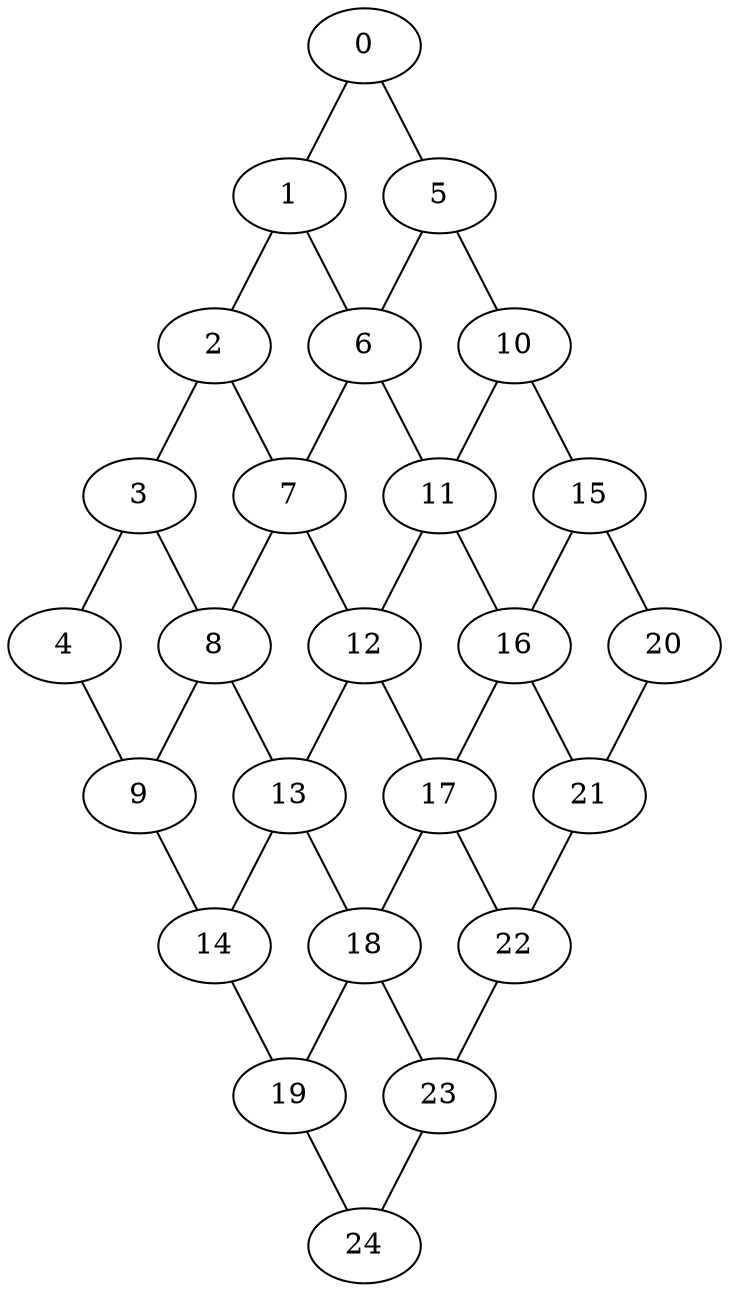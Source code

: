 graph "" {
	0	 [index=0,
		pos="0.6666666666666666,0.7333333333333334"];
	1	 [index=1,
		pos="0.6767422289404881,0.7242782734676665"];
	0 -- 1 [key=0];
5 [index=5,
	pos="0.7217752299921513,0.6794589271853436"];
0 -- 5 [key=0];
2 [index=2,
pos="0.6879218799836115,0.7138165588741806"];
1 -- 2 [key=0];
6 [index=6,
pos="0.7312279449850098,0.669046713024457"];
1 -- 6 [key=0];
3 [index=3,
pos="0.6995622735431685,0.7024707375390314"];
2 -- 3 [key=0];
7 [index=7,
pos="0.7389189258516033,0.660220361504075"];
2 -- 7 [key=0];
4 [index=4,
pos="0.711041416137132,0.6908135991406408"];
3 -- 4 [key=0];
8 [index=8,
pos="0.7444288489517215,0.6535936853742373"];
3 -- 8 [key=0];
9 [index=9,
pos="0.7474086290531414,0.649706280703139"];
4 -- 9 [key=0];
5 -- 6 [key=0];
10 [index=10,
pos="0.7475948971116807,0.6489678276160471"];
5 -- 10 [key=0];
6 -- 7 [key=0];
11 [index=11,
pos="0.744835455074106,0.6515955729918345"];
6 -- 11 [key=0];
7 -- 8 [key=0];
12 [index=12,
pos="0.7391258846131382,0.6575547724013915"];
7 -- 12 [key=0];
8 -- 9 [key=0];
13 [index=13,
pos="0.7306533375841241,0.6665178292831863"];
8 -- 13 [key=0];
14 [index=14,
pos="0.7198357685413211,0.6778608537698679"];
9 -- 14 [key=0];
10 -- 11 [key=0];
15 [index=15,
pos="0.7073376040617025,0.6907118114526752"];
10 -- 15 [key=0];
11 -- 12 [key=0];
16 [index=16,
pos="0.6940420060719733,0.7040500958593332"];
11 -- 16 [key=0];
12 -- 13 [key=0];
17 [index=17,
pos="0.6809704992218685,0.7168375899054256"];
12 -- 17 [key=0];
13 -- 14 [key=0];
18 [index=18,
pos="0.6691608882501925,0.7281470166725864"];
13 -- 18 [key=0];
19 [index=19,
pos="0.6595334063912567,0.7372546339485019"];
14 -- 19 [key=0];
15 -- 16 [key=0];
20 [index=20,
pos="0.6527806523750522,0.7436809447480773"];
15 -- 20 [key=0];
16 -- 17 [key=0];
21 [index=21,
pos="0.6493058231259143,0.7471842191116261"];
16 -- 21 [key=0];
17 -- 18 [key=0];
22 [index=22,
pos="0.6492141884036948,0.7477251765497225"];
17 -- 22 [key=0];
18 -- 19 [key=0];
23 [index=23,
pos="0.6523463361681912,0.745422903635417"];
18 -- 23 [key=0];
24 [index=24,
pos="0.6583347338720414,0.740515806879154"];
19 -- 24 [key=0];
20 -- 21 [key=0];
21 -- 22 [key=0];
22 -- 23 [key=0];
23 -- 24 [key=0];
}
